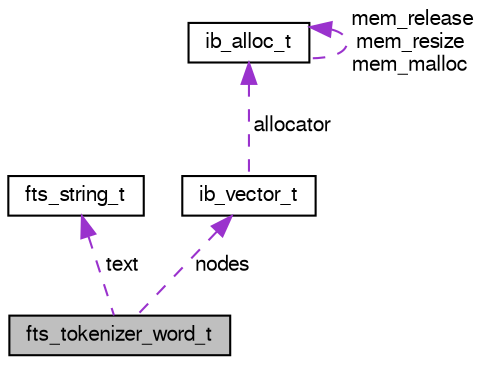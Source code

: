 digraph "fts_tokenizer_word_t"
{
  bgcolor="transparent";
  edge [fontname="FreeSans",fontsize="10",labelfontname="FreeSans",labelfontsize="10"];
  node [fontname="FreeSans",fontsize="10",shape=record];
  Node1 [label="fts_tokenizer_word_t",height=0.2,width=0.4,color="black", fillcolor="grey75", style="filled" fontcolor="black"];
  Node2 -> Node1 [dir="back",color="darkorchid3",fontsize="10",style="dashed",label=" text" ,fontname="FreeSans"];
  Node2 [label="fts_string_t",height=0.2,width=0.4,color="black",URL="$structfts__string__t.html"];
  Node3 -> Node1 [dir="back",color="darkorchid3",fontsize="10",style="dashed",label=" nodes" ,fontname="FreeSans"];
  Node3 [label="ib_vector_t",height=0.2,width=0.4,color="black",URL="$structib__vector__t.html"];
  Node4 -> Node3 [dir="back",color="darkorchid3",fontsize="10",style="dashed",label=" allocator" ,fontname="FreeSans"];
  Node4 [label="ib_alloc_t",height=0.2,width=0.4,color="black",URL="$structib__alloc__t.html"];
  Node4 -> Node4 [dir="back",color="darkorchid3",fontsize="10",style="dashed",label=" mem_release\nmem_resize\nmem_malloc" ,fontname="FreeSans"];
}
